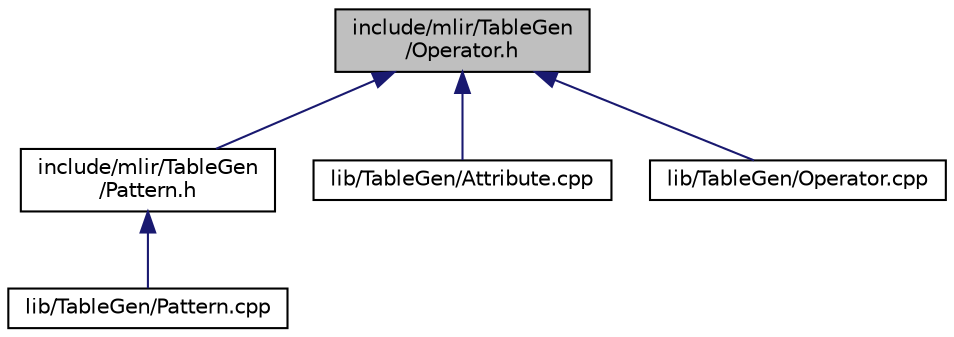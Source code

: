digraph "include/mlir/TableGen/Operator.h"
{
  bgcolor="transparent";
  edge [fontname="Helvetica",fontsize="10",labelfontname="Helvetica",labelfontsize="10"];
  node [fontname="Helvetica",fontsize="10",shape=record];
  Node18 [label="include/mlir/TableGen\l/Operator.h",height=0.2,width=0.4,color="black", fillcolor="grey75", style="filled", fontcolor="black"];
  Node18 -> Node19 [dir="back",color="midnightblue",fontsize="10",style="solid",fontname="Helvetica"];
  Node19 [label="include/mlir/TableGen\l/Pattern.h",height=0.2,width=0.4,color="black",URL="$Pattern_8h.html"];
  Node19 -> Node20 [dir="back",color="midnightblue",fontsize="10",style="solid",fontname="Helvetica"];
  Node20 [label="lib/TableGen/Pattern.cpp",height=0.2,width=0.4,color="black",URL="$Pattern_8cpp.html"];
  Node18 -> Node21 [dir="back",color="midnightblue",fontsize="10",style="solid",fontname="Helvetica"];
  Node21 [label="lib/TableGen/Attribute.cpp",height=0.2,width=0.4,color="black",URL="$Attribute_8cpp.html"];
  Node18 -> Node22 [dir="back",color="midnightblue",fontsize="10",style="solid",fontname="Helvetica"];
  Node22 [label="lib/TableGen/Operator.cpp",height=0.2,width=0.4,color="black",URL="$Operator_8cpp.html"];
}
